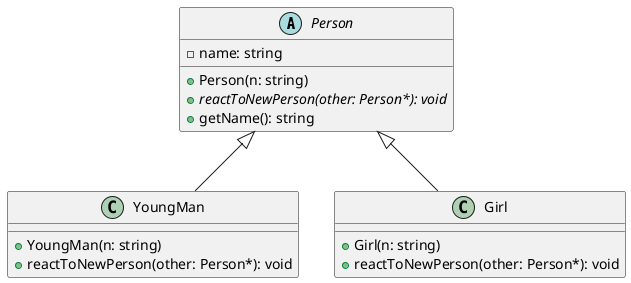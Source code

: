 @startuml

abstract class Person {
  - name: string
  + Person(n: string)
  + {abstract} reactToNewPerson(other: Person*): void
  + getName(): string
}

class YoungMan {
  + YoungMan(n: string)
  + reactToNewPerson(other: Person*): void
}

class Girl {
  + Girl(n: string)
  + reactToNewPerson(other: Person*): void
}

Person <|-- YoungMan
Person <|-- Girl

@enduml